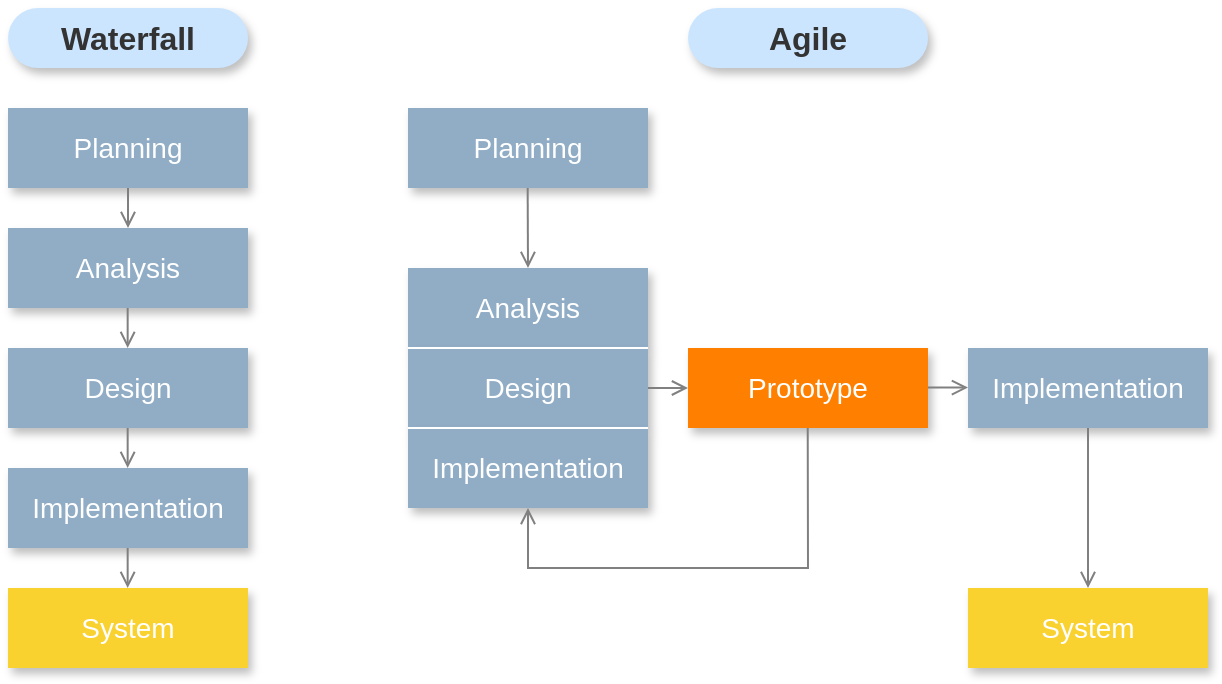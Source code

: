 <mxfile version="22.0.2" type="device">
  <diagram name="Page-1" id="plBdEhP5Hm0ZhWRDxCT0">
    <mxGraphModel dx="1050" dy="621" grid="1" gridSize="10" guides="1" tooltips="1" connect="1" arrows="1" fold="1" page="1" pageScale="1" pageWidth="827" pageHeight="1169" math="0" shadow="0">
      <root>
        <mxCell id="0" />
        <mxCell id="1" parent="0" />
        <mxCell id="Mx5k9zYhxCjhtXxnN2RK-1" value="Planning" style="rounded=0;whiteSpace=wrap;html=1;fillColor=#91ADC6;fontColor=#FFFFFF;strokeColor=none;fontSize=14;fontStyle=0;shadow=1;" vertex="1" parent="1">
          <mxGeometry x="80" y="120" width="120" height="40" as="geometry" />
        </mxCell>
        <mxCell id="Mx5k9zYhxCjhtXxnN2RK-2" value="Analysis" style="rounded=0;whiteSpace=wrap;html=1;fillColor=#91ADC6;fontColor=#FFFFFF;strokeColor=none;fontSize=14;fontStyle=0;shadow=1;" vertex="1" parent="1">
          <mxGeometry x="80" y="180" width="120" height="40" as="geometry" />
        </mxCell>
        <mxCell id="Mx5k9zYhxCjhtXxnN2RK-3" value="Design" style="rounded=0;whiteSpace=wrap;html=1;fillColor=#91ADC6;fontColor=#FFFFFF;strokeColor=none;fontSize=14;fontStyle=0;shadow=1;" vertex="1" parent="1">
          <mxGeometry x="80" y="240" width="120" height="40" as="geometry" />
        </mxCell>
        <mxCell id="Mx5k9zYhxCjhtXxnN2RK-4" value="Implementation" style="rounded=0;whiteSpace=wrap;html=1;fillColor=#91ADC6;fontColor=#FFFFFF;strokeColor=none;fontSize=14;fontStyle=0;shadow=1;" vertex="1" parent="1">
          <mxGeometry x="80" y="300" width="120" height="40" as="geometry" />
        </mxCell>
        <mxCell id="Mx5k9zYhxCjhtXxnN2RK-5" value="System" style="rounded=0;whiteSpace=wrap;html=1;fillColor=#F9D230;fontColor=#FFFFFF;strokeColor=none;fontSize=14;fontStyle=0;shadow=1;" vertex="1" parent="1">
          <mxGeometry x="80" y="360" width="120" height="40" as="geometry" />
        </mxCell>
        <mxCell id="Mx5k9zYhxCjhtXxnN2RK-6" value="" style="endArrow=open;html=1;rounded=0;exitX=0.5;exitY=1;exitDx=0;exitDy=0;entryX=0.5;entryY=0;entryDx=0;entryDy=0;strokeColor=#808080;endFill=0;" edge="1" parent="1" source="Mx5k9zYhxCjhtXxnN2RK-1" target="Mx5k9zYhxCjhtXxnN2RK-2">
          <mxGeometry width="50" height="50" relative="1" as="geometry">
            <mxPoint x="390" y="250" as="sourcePoint" />
            <mxPoint x="440" y="200" as="targetPoint" />
          </mxGeometry>
        </mxCell>
        <mxCell id="Mx5k9zYhxCjhtXxnN2RK-7" value="" style="endArrow=open;html=1;rounded=0;exitX=0.5;exitY=1;exitDx=0;exitDy=0;entryX=0.5;entryY=0;entryDx=0;entryDy=0;strokeColor=#808080;endFill=0;" edge="1" parent="1">
          <mxGeometry width="50" height="50" relative="1" as="geometry">
            <mxPoint x="139.83" y="220" as="sourcePoint" />
            <mxPoint x="139.83" y="240" as="targetPoint" />
          </mxGeometry>
        </mxCell>
        <mxCell id="Mx5k9zYhxCjhtXxnN2RK-8" value="" style="endArrow=open;html=1;rounded=0;exitX=0.5;exitY=1;exitDx=0;exitDy=0;entryX=0.5;entryY=0;entryDx=0;entryDy=0;strokeColor=#808080;endFill=0;" edge="1" parent="1">
          <mxGeometry width="50" height="50" relative="1" as="geometry">
            <mxPoint x="139.83" y="280" as="sourcePoint" />
            <mxPoint x="139.83" y="300" as="targetPoint" />
          </mxGeometry>
        </mxCell>
        <mxCell id="Mx5k9zYhxCjhtXxnN2RK-9" value="" style="endArrow=open;html=1;rounded=0;exitX=0.5;exitY=1;exitDx=0;exitDy=0;entryX=0.5;entryY=0;entryDx=0;entryDy=0;strokeColor=#808080;endFill=0;" edge="1" parent="1">
          <mxGeometry width="50" height="50" relative="1" as="geometry">
            <mxPoint x="139.83" y="340" as="sourcePoint" />
            <mxPoint x="139.83" y="360" as="targetPoint" />
          </mxGeometry>
        </mxCell>
        <mxCell id="Mx5k9zYhxCjhtXxnN2RK-10" value="Planning" style="rounded=0;whiteSpace=wrap;html=1;fillColor=#91ADC6;fontColor=#FFFFFF;strokeColor=none;fontSize=14;fontStyle=0;shadow=1;" vertex="1" parent="1">
          <mxGeometry x="280" y="120" width="120" height="40" as="geometry" />
        </mxCell>
        <mxCell id="Mx5k9zYhxCjhtXxnN2RK-11" value="Analysis" style="rounded=0;whiteSpace=wrap;html=1;fillColor=#91ADC6;fontColor=#FFFFFF;strokeColor=none;fontSize=14;fontStyle=0;shadow=1;" vertex="1" parent="1">
          <mxGeometry x="280" y="200" width="120" height="40" as="geometry" />
        </mxCell>
        <mxCell id="Mx5k9zYhxCjhtXxnN2RK-12" value="Design" style="rounded=0;whiteSpace=wrap;html=1;fillColor=#91ADC6;fontColor=#FFFFFF;strokeColor=none;fontSize=14;fontStyle=0;shadow=1;" vertex="1" parent="1">
          <mxGeometry x="280" y="240" width="120" height="40" as="geometry" />
        </mxCell>
        <mxCell id="Mx5k9zYhxCjhtXxnN2RK-13" value="Implementation" style="rounded=0;whiteSpace=wrap;html=1;fillColor=#91ADC6;fontColor=#FFFFFF;strokeColor=none;fontSize=14;fontStyle=0;shadow=1;" vertex="1" parent="1">
          <mxGeometry x="280" y="280" width="120" height="40" as="geometry" />
        </mxCell>
        <mxCell id="Mx5k9zYhxCjhtXxnN2RK-14" value="System" style="rounded=0;whiteSpace=wrap;html=1;fillColor=#F9D230;fontColor=#FFFFFF;strokeColor=none;fontSize=14;fontStyle=0;shadow=1;" vertex="1" parent="1">
          <mxGeometry x="560" y="360" width="120" height="40" as="geometry" />
        </mxCell>
        <mxCell id="Mx5k9zYhxCjhtXxnN2RK-15" value="Implementation" style="rounded=0;whiteSpace=wrap;html=1;fillColor=#91ADC6;fontColor=#FFFFFF;strokeColor=none;fontSize=14;fontStyle=0;shadow=1;" vertex="1" parent="1">
          <mxGeometry x="560" y="240" width="120" height="40" as="geometry" />
        </mxCell>
        <mxCell id="Mx5k9zYhxCjhtXxnN2RK-16" value="Prototype" style="rounded=0;whiteSpace=wrap;html=1;fillColor=#FF8000;fontColor=#FFFFFF;strokeColor=none;fontSize=14;fontStyle=0;shadow=1;" vertex="1" parent="1">
          <mxGeometry x="420" y="240" width="120" height="40" as="geometry" />
        </mxCell>
        <mxCell id="Mx5k9zYhxCjhtXxnN2RK-17" value="" style="endArrow=none;html=1;rounded=0;strokeColor=#FFFFFF;exitX=0;exitY=0;exitDx=0;exitDy=0;entryX=1;entryY=0;entryDx=0;entryDy=0;" edge="1" parent="1" source="Mx5k9zYhxCjhtXxnN2RK-12" target="Mx5k9zYhxCjhtXxnN2RK-12">
          <mxGeometry width="50" height="50" relative="1" as="geometry">
            <mxPoint x="315" y="270" as="sourcePoint" />
            <mxPoint x="365" y="220" as="targetPoint" />
          </mxGeometry>
        </mxCell>
        <mxCell id="Mx5k9zYhxCjhtXxnN2RK-18" value="" style="endArrow=none;html=1;rounded=0;strokeColor=#FFFFFF;exitX=0;exitY=0;exitDx=0;exitDy=0;entryX=1;entryY=0;entryDx=0;entryDy=0;" edge="1" parent="1">
          <mxGeometry width="50" height="50" relative="1" as="geometry">
            <mxPoint x="280" y="280" as="sourcePoint" />
            <mxPoint x="400" y="280" as="targetPoint" />
          </mxGeometry>
        </mxCell>
        <mxCell id="Mx5k9zYhxCjhtXxnN2RK-19" value="" style="endArrow=open;html=1;rounded=0;exitX=0.5;exitY=1;exitDx=0;exitDy=0;entryX=0.5;entryY=0;entryDx=0;entryDy=0;strokeColor=#808080;endFill=0;" edge="1" parent="1" target="Mx5k9zYhxCjhtXxnN2RK-11">
          <mxGeometry width="50" height="50" relative="1" as="geometry">
            <mxPoint x="339.83" y="160" as="sourcePoint" />
            <mxPoint x="339.83" y="180" as="targetPoint" />
          </mxGeometry>
        </mxCell>
        <mxCell id="Mx5k9zYhxCjhtXxnN2RK-20" value="" style="endArrow=open;html=1;rounded=0;exitX=0.5;exitY=1;exitDx=0;exitDy=0;entryX=0.5;entryY=1;entryDx=0;entryDy=0;strokeColor=#808080;endFill=0;" edge="1" parent="1" target="Mx5k9zYhxCjhtXxnN2RK-13">
          <mxGeometry width="50" height="50" relative="1" as="geometry">
            <mxPoint x="479.86" y="280" as="sourcePoint" />
            <mxPoint x="479.86" y="300" as="targetPoint" />
            <Array as="points">
              <mxPoint x="480" y="350" />
              <mxPoint x="340" y="350" />
            </Array>
          </mxGeometry>
        </mxCell>
        <mxCell id="Mx5k9zYhxCjhtXxnN2RK-22" value="" style="endArrow=open;html=1;rounded=0;exitX=0.5;exitY=1;exitDx=0;exitDy=0;entryX=0;entryY=0.5;entryDx=0;entryDy=0;strokeColor=#808080;endFill=0;" edge="1" parent="1" target="Mx5k9zYhxCjhtXxnN2RK-16">
          <mxGeometry width="50" height="50" relative="1" as="geometry">
            <mxPoint x="400" y="260" as="sourcePoint" />
            <mxPoint x="400" y="280" as="targetPoint" />
          </mxGeometry>
        </mxCell>
        <mxCell id="Mx5k9zYhxCjhtXxnN2RK-23" value="" style="endArrow=open;html=1;rounded=0;exitX=0.5;exitY=1;exitDx=0;exitDy=0;entryX=0;entryY=0.5;entryDx=0;entryDy=0;strokeColor=#808080;endFill=0;" edge="1" parent="1">
          <mxGeometry width="50" height="50" relative="1" as="geometry">
            <mxPoint x="540" y="259.8" as="sourcePoint" />
            <mxPoint x="560" y="259.8" as="targetPoint" />
          </mxGeometry>
        </mxCell>
        <mxCell id="Mx5k9zYhxCjhtXxnN2RK-24" value="" style="endArrow=open;html=1;rounded=0;exitX=0.5;exitY=1;exitDx=0;exitDy=0;strokeColor=#808080;endFill=0;entryX=0.5;entryY=0;entryDx=0;entryDy=0;" edge="1" parent="1" source="Mx5k9zYhxCjhtXxnN2RK-15" target="Mx5k9zYhxCjhtXxnN2RK-14">
          <mxGeometry width="50" height="50" relative="1" as="geometry">
            <mxPoint x="580" y="280" as="sourcePoint" />
            <mxPoint x="620" y="300" as="targetPoint" />
          </mxGeometry>
        </mxCell>
        <mxCell id="Mx5k9zYhxCjhtXxnN2RK-25" value="Waterfall" style="text;html=1;strokeColor=none;fillColor=#CCE5FF;align=center;verticalAlign=middle;whiteSpace=wrap;rounded=1;fontStyle=1;fontSize=16;fontColor=#333333;glass=0;arcSize=50;shadow=1;" vertex="1" parent="1">
          <mxGeometry x="80" y="70" width="120" height="30" as="geometry" />
        </mxCell>
        <mxCell id="Mx5k9zYhxCjhtXxnN2RK-27" value="Agile" style="text;html=1;strokeColor=none;fillColor=#CCE5FF;align=center;verticalAlign=middle;whiteSpace=wrap;rounded=1;fontStyle=1;fontSize=16;fontColor=#333333;glass=0;arcSize=50;shadow=1;" vertex="1" parent="1">
          <mxGeometry x="420" y="70" width="120" height="30" as="geometry" />
        </mxCell>
      </root>
    </mxGraphModel>
  </diagram>
</mxfile>
